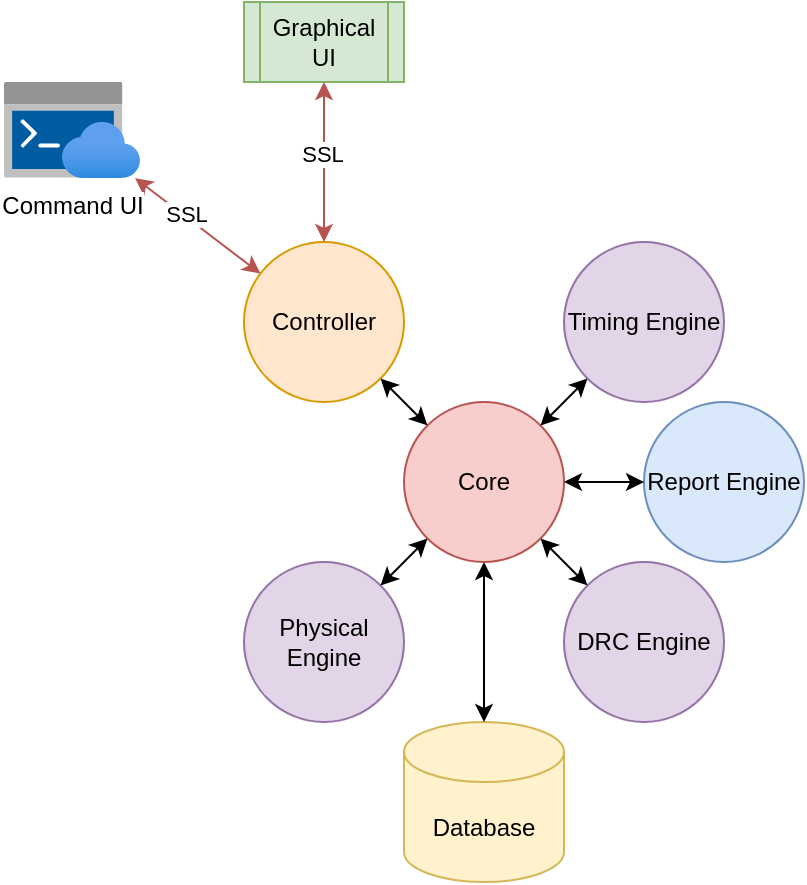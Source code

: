 <mxfile version="23.1.5" type="device" pages="2">
  <diagram name="Overall Arch" id="rCtOtezaTWQqr_uW0gEQ">
    <mxGraphModel dx="1933" dy="1341" grid="1" gridSize="10" guides="1" tooltips="1" connect="1" arrows="1" fold="1" page="1" pageScale="1" pageWidth="850" pageHeight="1100" math="0" shadow="0">
      <root>
        <mxCell id="0" />
        <mxCell id="1" parent="0" />
        <mxCell id="nVabqXmZLqYOsDau8CkH-4" style="rounded=0;orthogonalLoop=1;jettySize=auto;html=1;startArrow=classic;startFill=1;fillColor=#f8cecc;strokeColor=#b85450;" parent="1" source="nVabqXmZLqYOsDau8CkH-1" target="nVabqXmZLqYOsDau8CkH-3" edge="1">
          <mxGeometry relative="1" as="geometry" />
        </mxCell>
        <mxCell id="nVabqXmZLqYOsDau8CkH-19" value="SSL" style="edgeLabel;html=1;align=center;verticalAlign=middle;resizable=0;points=[];" parent="nVabqXmZLqYOsDau8CkH-4" vertex="1" connectable="0">
          <mxGeometry x="0.224" y="-1" relative="1" as="geometry">
            <mxPoint as="offset" />
          </mxGeometry>
        </mxCell>
        <mxCell id="nVabqXmZLqYOsDau8CkH-1" value="Controller" style="ellipse;whiteSpace=wrap;html=1;aspect=fixed;fillColor=#ffe6cc;strokeColor=#d79b00;" parent="1" vertex="1">
          <mxGeometry x="320" y="360" width="80" height="80" as="geometry" />
        </mxCell>
        <mxCell id="nVabqXmZLqYOsDau8CkH-2" value="Database" style="shape=cylinder3;whiteSpace=wrap;html=1;boundedLbl=1;backgroundOutline=1;size=15;fillColor=#fff2cc;strokeColor=#d6b656;" parent="1" vertex="1">
          <mxGeometry x="400" y="600" width="80" height="80" as="geometry" />
        </mxCell>
        <mxCell id="nVabqXmZLqYOsDau8CkH-3" value="Command UI" style="image;aspect=fixed;html=1;points=[];align=center;fontSize=12;image=img/lib/azure2/preview/Azure_Cloud_Shell.svg;" parent="1" vertex="1">
          <mxGeometry x="200" y="280" width="68" height="48" as="geometry" />
        </mxCell>
        <mxCell id="nVabqXmZLqYOsDau8CkH-5" style="rounded=0;orthogonalLoop=1;jettySize=auto;html=1;startArrow=classic;startFill=1;" parent="1" source="nVabqXmZLqYOsDau8CkH-2" target="nVabqXmZLqYOsDau8CkH-8" edge="1">
          <mxGeometry relative="1" as="geometry">
            <mxPoint x="209" y="466" as="sourcePoint" />
            <mxPoint x="180" y="418" as="targetPoint" />
          </mxGeometry>
        </mxCell>
        <mxCell id="nVabqXmZLqYOsDau8CkH-6" value="DRC Engine" style="ellipse;whiteSpace=wrap;html=1;aspect=fixed;fillColor=#e1d5e7;strokeColor=#9673a6;" parent="1" vertex="1">
          <mxGeometry x="480" y="520" width="80" height="80" as="geometry" />
        </mxCell>
        <mxCell id="nVabqXmZLqYOsDau8CkH-7" value="Timing Engine" style="ellipse;whiteSpace=wrap;html=1;aspect=fixed;fillColor=#e1d5e7;strokeColor=#9673a6;" parent="1" vertex="1">
          <mxGeometry x="480" y="360" width="80" height="80" as="geometry" />
        </mxCell>
        <mxCell id="nVabqXmZLqYOsDau8CkH-8" value="Core" style="ellipse;whiteSpace=wrap;html=1;aspect=fixed;fillColor=#f8cecc;strokeColor=#b85450;" parent="1" vertex="1">
          <mxGeometry x="400" y="440" width="80" height="80" as="geometry" />
        </mxCell>
        <mxCell id="nVabqXmZLqYOsDau8CkH-9" style="rounded=0;orthogonalLoop=1;jettySize=auto;html=1;startArrow=classic;startFill=1;" parent="1" source="nVabqXmZLqYOsDau8CkH-1" target="nVabqXmZLqYOsDau8CkH-8" edge="1">
          <mxGeometry relative="1" as="geometry">
            <mxPoint x="410" y="610" as="sourcePoint" />
            <mxPoint x="410" y="530" as="targetPoint" />
          </mxGeometry>
        </mxCell>
        <mxCell id="nVabqXmZLqYOsDau8CkH-10" style="rounded=0;orthogonalLoop=1;jettySize=auto;html=1;startArrow=classic;startFill=1;" parent="1" source="nVabqXmZLqYOsDau8CkH-8" target="nVabqXmZLqYOsDau8CkH-7" edge="1">
          <mxGeometry relative="1" as="geometry">
            <mxPoint x="370" y="490" as="sourcePoint" />
            <mxPoint x="410" y="490" as="targetPoint" />
          </mxGeometry>
        </mxCell>
        <mxCell id="nVabqXmZLqYOsDau8CkH-11" style="rounded=0;orthogonalLoop=1;jettySize=auto;html=1;startArrow=classic;startFill=1;" parent="1" source="nVabqXmZLqYOsDau8CkH-8" target="nVabqXmZLqYOsDau8CkH-6" edge="1">
          <mxGeometry relative="1" as="geometry">
            <mxPoint x="478" y="462" as="sourcePoint" />
            <mxPoint x="502" y="438" as="targetPoint" />
            <Array as="points">
              <mxPoint x="480" y="520" />
            </Array>
          </mxGeometry>
        </mxCell>
        <mxCell id="nVabqXmZLqYOsDau8CkH-12" value="Graphical UI" style="shape=process;whiteSpace=wrap;html=1;backgroundOutline=1;fillColor=#d5e8d4;strokeColor=#82b366;" parent="1" vertex="1">
          <mxGeometry x="320" y="240" width="80" height="40" as="geometry" />
        </mxCell>
        <mxCell id="nVabqXmZLqYOsDau8CkH-13" style="rounded=0;orthogonalLoop=1;jettySize=auto;html=1;startArrow=classic;startFill=1;fillColor=#f8cecc;strokeColor=#b85450;" parent="1" source="nVabqXmZLqYOsDau8CkH-1" target="nVabqXmZLqYOsDau8CkH-12" edge="1">
          <mxGeometry relative="1" as="geometry">
            <mxPoint x="338" y="386" as="sourcePoint" />
            <mxPoint x="276" y="338" as="targetPoint" />
          </mxGeometry>
        </mxCell>
        <mxCell id="nVabqXmZLqYOsDau8CkH-18" value="SSL" style="edgeLabel;html=1;align=center;verticalAlign=middle;resizable=0;points=[];" parent="nVabqXmZLqYOsDau8CkH-13" vertex="1" connectable="0">
          <mxGeometry x="0.108" y="1" relative="1" as="geometry">
            <mxPoint as="offset" />
          </mxGeometry>
        </mxCell>
        <mxCell id="nVabqXmZLqYOsDau8CkH-14" value="Report Engine" style="ellipse;whiteSpace=wrap;html=1;aspect=fixed;fillColor=#dae8fc;strokeColor=#6c8ebf;" parent="1" vertex="1">
          <mxGeometry x="520" y="440" width="80" height="80" as="geometry" />
        </mxCell>
        <mxCell id="nVabqXmZLqYOsDau8CkH-15" style="rounded=0;orthogonalLoop=1;jettySize=auto;html=1;startArrow=classic;startFill=1;" parent="1" source="nVabqXmZLqYOsDau8CkH-8" target="nVabqXmZLqYOsDau8CkH-14" edge="1">
          <mxGeometry relative="1" as="geometry">
            <mxPoint x="478" y="462" as="sourcePoint" />
            <mxPoint x="502" y="438" as="targetPoint" />
          </mxGeometry>
        </mxCell>
        <mxCell id="nVabqXmZLqYOsDau8CkH-16" value="Physical Engine" style="ellipse;whiteSpace=wrap;html=1;aspect=fixed;fillColor=#e1d5e7;strokeColor=#9673a6;" parent="1" vertex="1">
          <mxGeometry x="320" y="520" width="80" height="80" as="geometry" />
        </mxCell>
        <mxCell id="nVabqXmZLqYOsDau8CkH-17" style="rounded=0;orthogonalLoop=1;jettySize=auto;html=1;startArrow=classic;startFill=1;" parent="1" source="nVabqXmZLqYOsDau8CkH-8" target="nVabqXmZLqYOsDau8CkH-16" edge="1">
          <mxGeometry relative="1" as="geometry">
            <mxPoint x="478" y="518" as="sourcePoint" />
            <mxPoint x="502" y="542" as="targetPoint" />
          </mxGeometry>
        </mxCell>
      </root>
    </mxGraphModel>
  </diagram>
  <diagram id="hEpuhImXjstiXh32rje0" name="Balaji">
    <mxGraphModel dx="1933" dy="1341" grid="1" gridSize="10" guides="1" tooltips="1" connect="1" arrows="1" fold="1" page="1" pageScale="1" pageWidth="850" pageHeight="1100" math="0" shadow="0">
      <root>
        <mxCell id="0" />
        <mxCell id="1" parent="0" />
        <mxCell id="_TaFdi0sFe0lA9Lu7QkW-12" style="edgeStyle=orthogonalEdgeStyle;rounded=0;orthogonalLoop=1;jettySize=auto;html=1;" edge="1" parent="1" source="_TaFdi0sFe0lA9Lu7QkW-2" target="_TaFdi0sFe0lA9Lu7QkW-8">
          <mxGeometry relative="1" as="geometry" />
        </mxCell>
        <mxCell id="_TaFdi0sFe0lA9Lu7QkW-2" value="Sample flow" style="swimlane;whiteSpace=wrap;html=1;fillColor=#d5e8d4;strokeColor=#82b366;" vertex="1" parent="1">
          <mxGeometry x="240" y="120" width="160" height="440" as="geometry" />
        </mxCell>
        <mxCell id="_TaFdi0sFe0lA9Lu7QkW-3" style="edgeStyle=orthogonalEdgeStyle;rounded=0;orthogonalLoop=1;jettySize=auto;html=1;" edge="1" parent="_TaFdi0sFe0lA9Lu7QkW-2" source="QHXtvjfyBvFeIwCfhDwU-13" target="QHXtvjfyBvFeIwCfhDwU-14">
          <mxGeometry relative="1" as="geometry" />
        </mxCell>
        <mxCell id="QHXtvjfyBvFeIwCfhDwU-13" value="syn" style="shape=process;whiteSpace=wrap;html=1;backgroundOutline=1;fillColor=#d5e8d4;strokeColor=#82b366;" parent="_TaFdi0sFe0lA9Lu7QkW-2" vertex="1">
          <mxGeometry x="40" y="40" width="80" height="40" as="geometry" />
        </mxCell>
        <mxCell id="_TaFdi0sFe0lA9Lu7QkW-4" style="edgeStyle=orthogonalEdgeStyle;rounded=0;orthogonalLoop=1;jettySize=auto;html=1;" edge="1" parent="_TaFdi0sFe0lA9Lu7QkW-2" source="QHXtvjfyBvFeIwCfhDwU-14" target="QHXtvjfyBvFeIwCfhDwU-15">
          <mxGeometry relative="1" as="geometry" />
        </mxCell>
        <mxCell id="QHXtvjfyBvFeIwCfhDwU-14" value="plan" style="shape=process;whiteSpace=wrap;html=1;backgroundOutline=1;fillColor=#d5e8d4;strokeColor=#82b366;" parent="_TaFdi0sFe0lA9Lu7QkW-2" vertex="1">
          <mxGeometry x="40" y="120" width="80" height="40" as="geometry" />
        </mxCell>
        <mxCell id="_TaFdi0sFe0lA9Lu7QkW-5" style="edgeStyle=orthogonalEdgeStyle;rounded=0;orthogonalLoop=1;jettySize=auto;html=1;exitX=0.5;exitY=1;exitDx=0;exitDy=0;" edge="1" parent="_TaFdi0sFe0lA9Lu7QkW-2" source="QHXtvjfyBvFeIwCfhDwU-15" target="QHXtvjfyBvFeIwCfhDwU-16">
          <mxGeometry relative="1" as="geometry" />
        </mxCell>
        <mxCell id="QHXtvjfyBvFeIwCfhDwU-15" value="cts-opt" style="shape=process;whiteSpace=wrap;html=1;backgroundOutline=1;fillColor=#d5e8d4;strokeColor=#82b366;" parent="_TaFdi0sFe0lA9Lu7QkW-2" vertex="1">
          <mxGeometry x="40" y="200" width="80" height="40" as="geometry" />
        </mxCell>
        <mxCell id="_TaFdi0sFe0lA9Lu7QkW-6" style="edgeStyle=orthogonalEdgeStyle;rounded=0;orthogonalLoop=1;jettySize=auto;html=1;" edge="1" parent="_TaFdi0sFe0lA9Lu7QkW-2" source="QHXtvjfyBvFeIwCfhDwU-16" target="QHXtvjfyBvFeIwCfhDwU-17">
          <mxGeometry relative="1" as="geometry" />
        </mxCell>
        <mxCell id="QHXtvjfyBvFeIwCfhDwU-16" value="route-opt" style="shape=process;whiteSpace=wrap;html=1;backgroundOutline=1;fillColor=#d5e8d4;strokeColor=#82b366;" parent="_TaFdi0sFe0lA9Lu7QkW-2" vertex="1">
          <mxGeometry x="40" y="280" width="80" height="40" as="geometry" />
        </mxCell>
        <mxCell id="QHXtvjfyBvFeIwCfhDwU-17" value="sign-opt" style="shape=process;whiteSpace=wrap;html=1;backgroundOutline=1;fillColor=#d5e8d4;strokeColor=#82b366;" parent="_TaFdi0sFe0lA9Lu7QkW-2" vertex="1">
          <mxGeometry x="40" y="360" width="80" height="40" as="geometry" />
        </mxCell>
        <mxCell id="_TaFdi0sFe0lA9Lu7QkW-7" style="edgeStyle=orthogonalEdgeStyle;rounded=0;orthogonalLoop=1;jettySize=auto;html=1;exitX=0.5;exitY=1;exitDx=0;exitDy=0;" edge="1" parent="_TaFdi0sFe0lA9Lu7QkW-2" source="QHXtvjfyBvFeIwCfhDwU-15" target="QHXtvjfyBvFeIwCfhDwU-15">
          <mxGeometry relative="1" as="geometry" />
        </mxCell>
        <mxCell id="_TaFdi0sFe0lA9Lu7QkW-16" style="edgeStyle=orthogonalEdgeStyle;rounded=0;orthogonalLoop=1;jettySize=auto;html=1;" edge="1" parent="1" source="_TaFdi0sFe0lA9Lu7QkW-8" target="_TaFdi0sFe0lA9Lu7QkW-14">
          <mxGeometry relative="1" as="geometry" />
        </mxCell>
        <mxCell id="_TaFdi0sFe0lA9Lu7QkW-8" value="Reports" style="swimlane;whiteSpace=wrap;html=1;fillColor=#dae8fc;strokeColor=#6c8ebf;" vertex="1" parent="1">
          <mxGeometry x="240" y="600" width="160" height="160" as="geometry" />
        </mxCell>
        <mxCell id="QHXtvjfyBvFeIwCfhDwU-22" value="report_timing" style="shape=document;whiteSpace=wrap;html=1;boundedLbl=1;fillColor=#dae8fc;strokeColor=#6c8ebf;" parent="_TaFdi0sFe0lA9Lu7QkW-8" vertex="1">
          <mxGeometry x="40" y="40" width="80" height="40" as="geometry" />
        </mxCell>
        <mxCell id="_TaFdi0sFe0lA9Lu7QkW-1" value="report_*" style="shape=document;whiteSpace=wrap;html=1;boundedLbl=1;fillColor=#dae8fc;strokeColor=#6c8ebf;" vertex="1" parent="_TaFdi0sFe0lA9Lu7QkW-8">
          <mxGeometry x="40" y="100" width="80" height="40" as="geometry" />
        </mxCell>
        <mxCell id="_TaFdi0sFe0lA9Lu7QkW-11" style="edgeStyle=orthogonalEdgeStyle;rounded=0;orthogonalLoop=1;jettySize=auto;html=1;" edge="1" parent="1" source="_TaFdi0sFe0lA9Lu7QkW-9" target="_TaFdi0sFe0lA9Lu7QkW-2">
          <mxGeometry relative="1" as="geometry" />
        </mxCell>
        <mxCell id="_TaFdi0sFe0lA9Lu7QkW-17" style="edgeStyle=orthogonalEdgeStyle;rounded=0;orthogonalLoop=1;jettySize=auto;html=1;" edge="1" parent="1" source="_TaFdi0sFe0lA9Lu7QkW-9" target="_TaFdi0sFe0lA9Lu7QkW-14">
          <mxGeometry relative="1" as="geometry">
            <Array as="points">
              <mxPoint x="120" y="800" />
              <mxPoint x="620" y="800" />
            </Array>
          </mxGeometry>
        </mxCell>
        <mxCell id="_TaFdi0sFe0lA9Lu7QkW-9" value="Check commands" style="swimlane;whiteSpace=wrap;html=1;fillColor=#e1d5e7;strokeColor=#9673a6;" vertex="1" parent="1">
          <mxGeometry x="40" y="220" width="160" height="240" as="geometry" />
        </mxCell>
        <mxCell id="QHXtvjfyBvFeIwCfhDwU-18" value="check_design" style="shape=document;whiteSpace=wrap;html=1;boundedLbl=1;fillColor=#e1d5e7;strokeColor=#9673a6;" parent="_TaFdi0sFe0lA9Lu7QkW-9" vertex="1">
          <mxGeometry x="40" y="40" width="80" height="40" as="geometry" />
        </mxCell>
        <mxCell id="QHXtvjfyBvFeIwCfhDwU-19" value="check_library" style="shape=document;whiteSpace=wrap;html=1;boundedLbl=1;fillColor=#e1d5e7;strokeColor=#9673a6;" parent="_TaFdi0sFe0lA9Lu7QkW-9" vertex="1">
          <mxGeometry x="40" y="90" width="80" height="40" as="geometry" />
        </mxCell>
        <mxCell id="QHXtvjfyBvFeIwCfhDwU-20" value="check_timing" style="shape=document;whiteSpace=wrap;html=1;boundedLbl=1;fillColor=#e1d5e7;strokeColor=#9673a6;" parent="_TaFdi0sFe0lA9Lu7QkW-9" vertex="1">
          <mxGeometry x="40" y="140" width="80" height="40" as="geometry" />
        </mxCell>
        <mxCell id="QHXtvjfyBvFeIwCfhDwU-21" value="check_*" style="shape=document;whiteSpace=wrap;html=1;boundedLbl=1;fillColor=#e1d5e7;strokeColor=#9673a6;" parent="_TaFdi0sFe0lA9Lu7QkW-9" vertex="1">
          <mxGeometry x="40" y="190" width="80" height="40" as="geometry" />
        </mxCell>
        <mxCell id="_TaFdi0sFe0lA9Lu7QkW-13" style="edgeStyle=orthogonalEdgeStyle;rounded=0;orthogonalLoop=1;jettySize=auto;html=1;" edge="1" parent="1" source="_TaFdi0sFe0lA9Lu7QkW-10" target="_TaFdi0sFe0lA9Lu7QkW-2">
          <mxGeometry relative="1" as="geometry" />
        </mxCell>
        <mxCell id="_TaFdi0sFe0lA9Lu7QkW-15" style="edgeStyle=orthogonalEdgeStyle;rounded=0;orthogonalLoop=1;jettySize=auto;html=1;" edge="1" parent="1" source="_TaFdi0sFe0lA9Lu7QkW-10" target="_TaFdi0sFe0lA9Lu7QkW-14">
          <mxGeometry relative="1" as="geometry" />
        </mxCell>
        <mxCell id="_TaFdi0sFe0lA9Lu7QkW-10" value="Data Input" style="swimlane;whiteSpace=wrap;html=1;fillColor=#f8cecc;strokeColor=#b85450;" vertex="1" parent="1">
          <mxGeometry x="440" y="80" width="360" height="520" as="geometry" />
        </mxCell>
        <mxCell id="QHXtvjfyBvFeIwCfhDwU-1" value="LEF/NDM" style="shape=cylinder3;whiteSpace=wrap;html=1;boundedLbl=1;backgroundOutline=1;size=15;fillColor=#f8cecc;strokeColor=#b85450;" parent="_TaFdi0sFe0lA9Lu7QkW-10" vertex="1">
          <mxGeometry x="40" y="40" width="80" height="80" as="geometry" />
        </mxCell>
        <mxCell id="QHXtvjfyBvFeIwCfhDwU-2" value="Techfile" style="shape=cylinder3;whiteSpace=wrap;html=1;boundedLbl=1;backgroundOutline=1;size=15;fillColor=#f8cecc;strokeColor=#b85450;" parent="_TaFdi0sFe0lA9Lu7QkW-10" vertex="1">
          <mxGeometry x="40" y="120" width="80" height="80" as="geometry" />
        </mxCell>
        <mxCell id="QHXtvjfyBvFeIwCfhDwU-3" value="lib.db" style="shape=cylinder3;whiteSpace=wrap;html=1;boundedLbl=1;backgroundOutline=1;size=15;fillColor=#f8cecc;strokeColor=#b85450;" parent="_TaFdi0sFe0lA9Lu7QkW-10" vertex="1">
          <mxGeometry x="160" y="80" width="80" height="80" as="geometry" />
        </mxCell>
        <mxCell id="QHXtvjfyBvFeIwCfhDwU-4" style="edgeStyle=orthogonalEdgeStyle;rounded=0;orthogonalLoop=1;jettySize=auto;html=1;" parent="_TaFdi0sFe0lA9Lu7QkW-10" source="QHXtvjfyBvFeIwCfhDwU-1" target="QHXtvjfyBvFeIwCfhDwU-3" edge="1">
          <mxGeometry relative="1" as="geometry" />
        </mxCell>
        <mxCell id="QHXtvjfyBvFeIwCfhDwU-5" style="edgeStyle=orthogonalEdgeStyle;rounded=0;orthogonalLoop=1;jettySize=auto;html=1;" parent="_TaFdi0sFe0lA9Lu7QkW-10" source="QHXtvjfyBvFeIwCfhDwU-2" target="QHXtvjfyBvFeIwCfhDwU-3" edge="1">
          <mxGeometry relative="1" as="geometry" />
        </mxCell>
        <mxCell id="QHXtvjfyBvFeIwCfhDwU-6" value="FLoorplan DEF" style="shape=cylinder3;whiteSpace=wrap;html=1;boundedLbl=1;backgroundOutline=1;size=15;fillColor=#f8cecc;strokeColor=#b85450;" parent="_TaFdi0sFe0lA9Lu7QkW-10" vertex="1">
          <mxGeometry x="260" y="80" width="80" height="80" as="geometry" />
        </mxCell>
        <mxCell id="QHXtvjfyBvFeIwCfhDwU-7" value="Netlist" style="shape=cylinder3;whiteSpace=wrap;html=1;boundedLbl=1;backgroundOutline=1;size=15;fillColor=#f8cecc;strokeColor=#b85450;" parent="_TaFdi0sFe0lA9Lu7QkW-10" vertex="1">
          <mxGeometry x="160" y="180" width="80" height="80" as="geometry" />
        </mxCell>
        <mxCell id="QHXtvjfyBvFeIwCfhDwU-8" value="SDC" style="shape=cylinder3;whiteSpace=wrap;html=1;boundedLbl=1;backgroundOutline=1;size=15;fillColor=#f8cecc;strokeColor=#b85450;" parent="_TaFdi0sFe0lA9Lu7QkW-10" vertex="1">
          <mxGeometry x="160" y="280" width="80" height="80" as="geometry" />
        </mxCell>
        <mxCell id="QHXtvjfyBvFeIwCfhDwU-9" value="UPF" style="shape=cylinder3;whiteSpace=wrap;html=1;boundedLbl=1;backgroundOutline=1;size=15;fillColor=#f8cecc;strokeColor=#b85450;" parent="_TaFdi0sFe0lA9Lu7QkW-10" vertex="1">
          <mxGeometry x="260" y="180" width="80" height="80" as="geometry" />
        </mxCell>
        <mxCell id="QHXtvjfyBvFeIwCfhDwU-10" value="Liberty" style="shape=cylinder3;whiteSpace=wrap;html=1;boundedLbl=1;backgroundOutline=1;size=15;fillColor=#f8cecc;strokeColor=#b85450;" parent="_TaFdi0sFe0lA9Lu7QkW-10" vertex="1">
          <mxGeometry x="260" y="280" width="80" height="80" as="geometry" />
        </mxCell>
        <mxCell id="QHXtvjfyBvFeIwCfhDwU-11" value="Tlus" style="shape=cylinder3;whiteSpace=wrap;html=1;boundedLbl=1;backgroundOutline=1;size=15;fillColor=#f8cecc;strokeColor=#b85450;" parent="_TaFdi0sFe0lA9Lu7QkW-10" vertex="1">
          <mxGeometry x="160" y="380" width="80" height="80" as="geometry" />
        </mxCell>
        <mxCell id="QHXtvjfyBvFeIwCfhDwU-12" value="Scan DEF" style="shape=cylinder3;whiteSpace=wrap;html=1;boundedLbl=1;backgroundOutline=1;size=15;fillColor=#f8cecc;strokeColor=#b85450;" parent="_TaFdi0sFe0lA9Lu7QkW-10" vertex="1">
          <mxGeometry x="260" y="380" width="80" height="80" as="geometry" />
        </mxCell>
        <mxCell id="_TaFdi0sFe0lA9Lu7QkW-19" style="edgeStyle=orthogonalEdgeStyle;rounded=0;orthogonalLoop=1;jettySize=auto;html=1;" edge="1" parent="1" source="_TaFdi0sFe0lA9Lu7QkW-14" target="_TaFdi0sFe0lA9Lu7QkW-18">
          <mxGeometry relative="1" as="geometry" />
        </mxCell>
        <mxCell id="_TaFdi0sFe0lA9Lu7QkW-14" value="EDA Analyst" style="shape=process;whiteSpace=wrap;html=1;backgroundOutline=1;fillColor=#ffe6cc;strokeColor=#d79b00;" vertex="1" parent="1">
          <mxGeometry x="580" y="660" width="80" height="40" as="geometry" />
        </mxCell>
        <mxCell id="_TaFdi0sFe0lA9Lu7QkW-18" value="" style="image;aspect=fixed;perimeter=ellipsePerimeter;html=1;align=center;shadow=0;dashed=0;fontColor=#4277BB;labelBackgroundColor=default;fontSize=12;spacingTop=3;image=img/lib/ibm/applications/visualization.svg;" vertex="1" parent="1">
          <mxGeometry x="720" y="650" width="60" height="60" as="geometry" />
        </mxCell>
      </root>
    </mxGraphModel>
  </diagram>
</mxfile>
